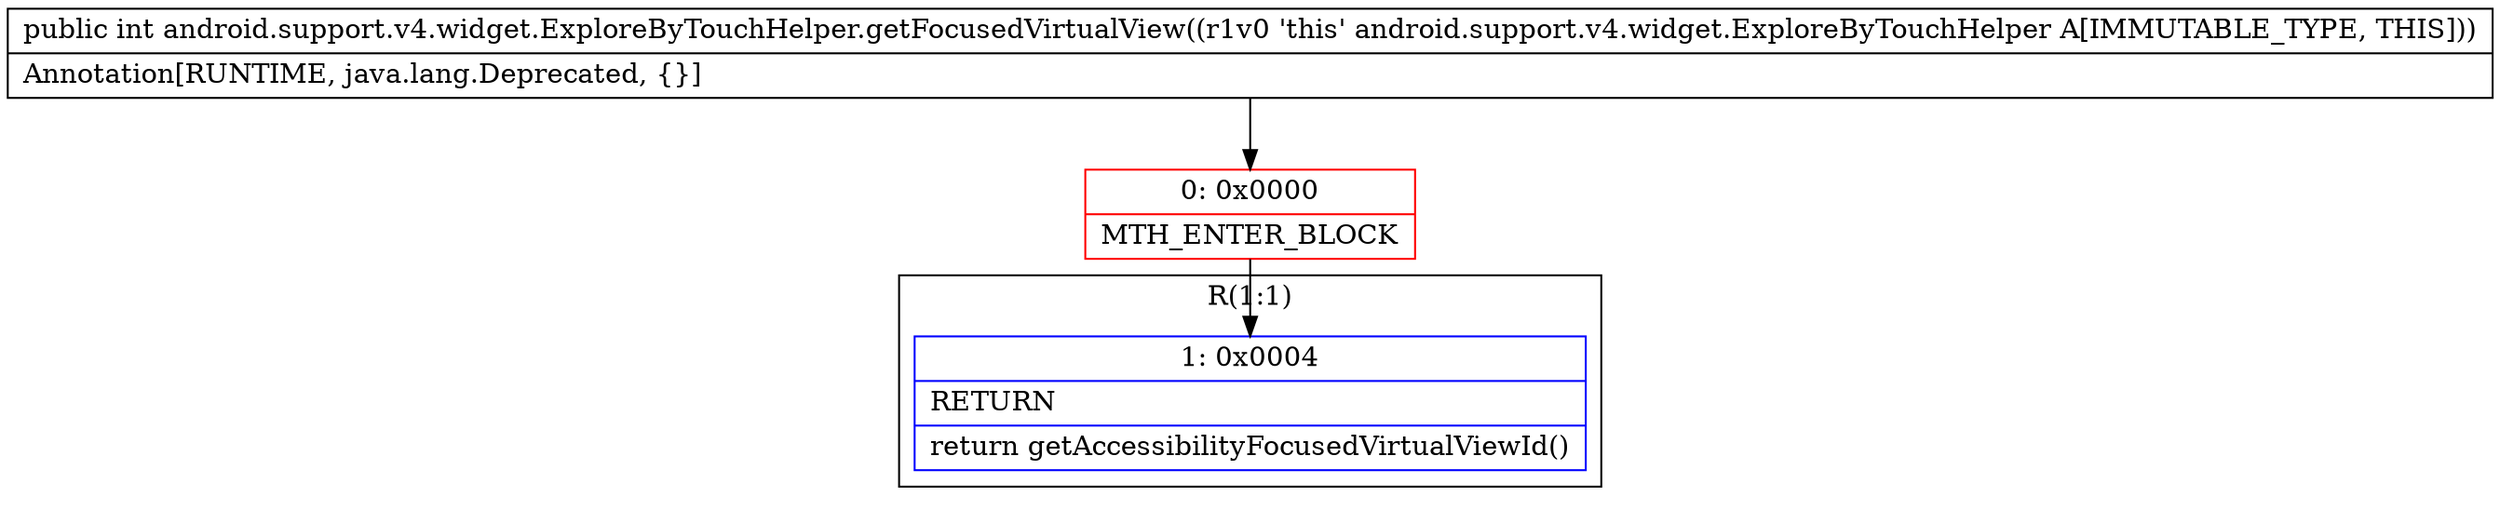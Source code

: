 digraph "CFG forandroid.support.v4.widget.ExploreByTouchHelper.getFocusedVirtualView()I" {
subgraph cluster_Region_665476645 {
label = "R(1:1)";
node [shape=record,color=blue];
Node_1 [shape=record,label="{1\:\ 0x0004|RETURN\l|return getAccessibilityFocusedVirtualViewId()\l}"];
}
Node_0 [shape=record,color=red,label="{0\:\ 0x0000|MTH_ENTER_BLOCK\l}"];
MethodNode[shape=record,label="{public int android.support.v4.widget.ExploreByTouchHelper.getFocusedVirtualView((r1v0 'this' android.support.v4.widget.ExploreByTouchHelper A[IMMUTABLE_TYPE, THIS]))  | Annotation[RUNTIME, java.lang.Deprecated, \{\}]\l}"];
MethodNode -> Node_0;
Node_0 -> Node_1;
}

